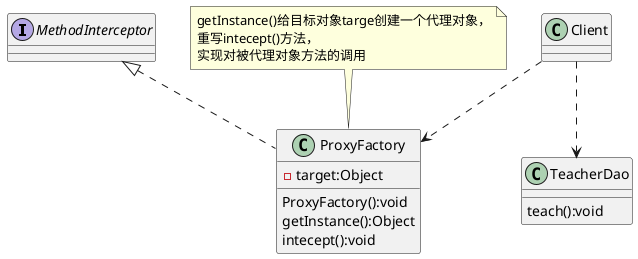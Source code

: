 @startuml
'https://plantuml.com/class-diagram

interface MethodInterceptor
class ProxyFactory implements MethodInterceptor{
    -target:Object
    ProxyFactory():void
    getInstance():Object
    intecept():void
}
note top of ProxyFactory:getInstance()给目标对象targe创建一个代理对象，\n重写intecept()方法，\n实现对被代理对象方法的调用
class TeacherDao{
    teach():void
}
class Client
Client ..> ProxyFactory
Client ..> TeacherDao

@enduml